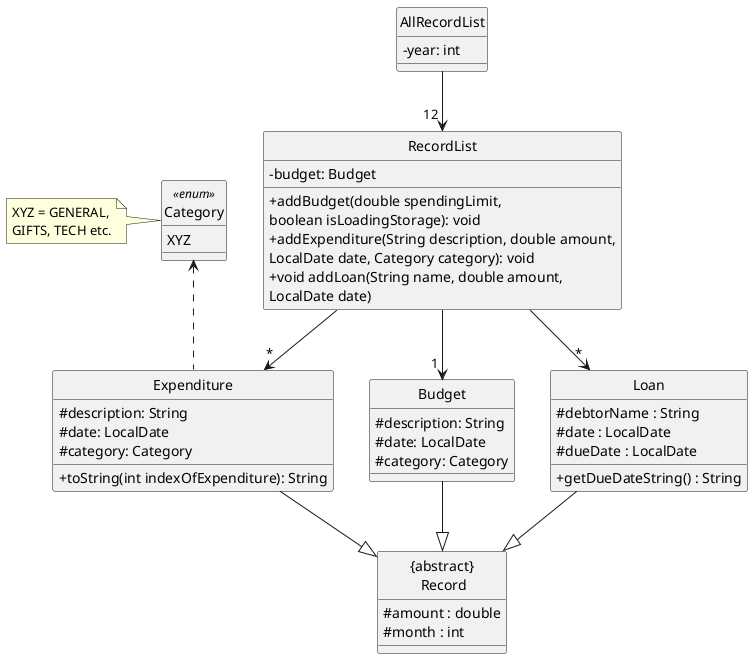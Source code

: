 @startuml
'https://plantuml.com/class-diagram'
hide circle
skinparam classAttributeIconSize 0

class AllRecordList
class RecordList
enum Category <<enum>>

abstract class "{abstract}\n Record" as Record

AllRecordList -down->"12 " RecordList

RecordList -down->"1 " Budget
RecordList -down->"*" Loan
RecordList -down->"*" Expenditure

Budget -down-|> Record
Expenditure -down-|> Record
Loan -down-|> Record

Expenditure -up.> Category

RecordList -[hidden]left-> Category

class AllRecordList {
 - year: int
}

class RecordList {
 - budget: Budget

 + addBudget(double spendingLimit,
 boolean isLoadingStorage): void
 + addExpenditure(String description, double amount,
 LocalDate date, Category category): void
 + void addLoan(String name, double amount,
  LocalDate date)
}

class Expenditure {
 # description: String
 # date: LocalDate
 # category: Category
 + toString(int indexOfExpenditure): String
}

class Budget {
 # description: String
 # date: LocalDate
 # category: Category
}

class Loan {
 # debtorName : String
 # date : LocalDate
 # dueDate : LocalDate
 + getDueDateString() : String
}

class Record {
 # amount : double
 # month : int
}


enum Category {
XYZ
}
note left
XYZ = GENERAL,
GIFTS, TECH etc.
end note

@enduml